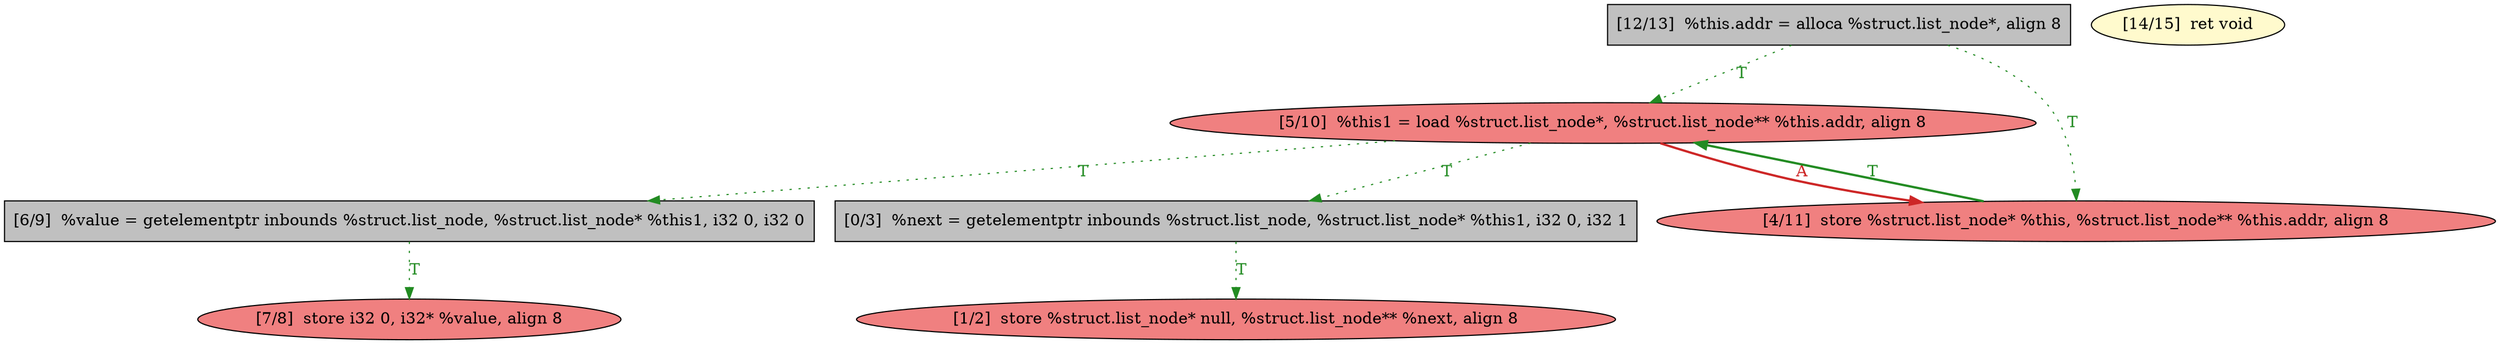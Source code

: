 
digraph G {


node412 [fillcolor=lightcoral,label="[7/8]  store i32 0, i32* %value, align 8",shape=ellipse,style=filled ]
node411 [fillcolor=grey,label="[6/9]  %value = getelementptr inbounds %struct.list_node, %struct.list_node* %this1, i32 0, i32 0",shape=rectangle,style=filled ]
node406 [fillcolor=lightcoral,label="[1/2]  store %struct.list_node* null, %struct.list_node** %next, align 8",shape=ellipse,style=filled ]
node408 [fillcolor=grey,label="[12/13]  %this.addr = alloca %struct.list_node*, align 8",shape=rectangle,style=filled ]
node410 [fillcolor=lightcoral,label="[5/10]  %this1 = load %struct.list_node*, %struct.list_node** %this.addr, align 8",shape=ellipse,style=filled ]
node405 [fillcolor=grey,label="[0/3]  %next = getelementptr inbounds %struct.list_node, %struct.list_node* %this1, i32 0, i32 1",shape=rectangle,style=filled ]
node407 [fillcolor=lightcoral,label="[4/11]  store %struct.list_node* %this, %struct.list_node** %this.addr, align 8",shape=ellipse,style=filled ]
node409 [fillcolor=lemonchiffon,label="[14/15]  ret void",shape=ellipse,style=filled ]

node408->node407 [style=dotted,color=forestgreen,label="T",penwidth=1.0,fontcolor=forestgreen ]
node407->node410 [style=solid,color=forestgreen,label="T",penwidth=2.0,fontcolor=forestgreen ]
node405->node406 [style=dotted,color=forestgreen,label="T",penwidth=1.0,fontcolor=forestgreen ]
node411->node412 [style=dotted,color=forestgreen,label="T",penwidth=1.0,fontcolor=forestgreen ]
node410->node411 [style=dotted,color=forestgreen,label="T",penwidth=1.0,fontcolor=forestgreen ]
node410->node407 [style=solid,color=firebrick3,label="A",penwidth=2.0,fontcolor=firebrick3 ]
node410->node405 [style=dotted,color=forestgreen,label="T",penwidth=1.0,fontcolor=forestgreen ]
node408->node410 [style=dotted,color=forestgreen,label="T",penwidth=1.0,fontcolor=forestgreen ]


}
